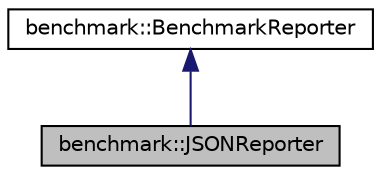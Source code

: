 digraph "benchmark::JSONReporter"
{
 // LATEX_PDF_SIZE
  edge [fontname="Helvetica",fontsize="10",labelfontname="Helvetica",labelfontsize="10"];
  node [fontname="Helvetica",fontsize="10",shape=record];
  Node1 [label="benchmark::JSONReporter",height=0.2,width=0.4,color="black", fillcolor="grey75", style="filled", fontcolor="black",tooltip=" "];
  Node2 -> Node1 [dir="back",color="midnightblue",fontsize="10",style="solid",fontname="Helvetica"];
  Node2 [label="benchmark::BenchmarkReporter",height=0.2,width=0.4,color="black", fillcolor="white", style="filled",URL="$classbenchmark_1_1BenchmarkReporter.html",tooltip=" "];
}
